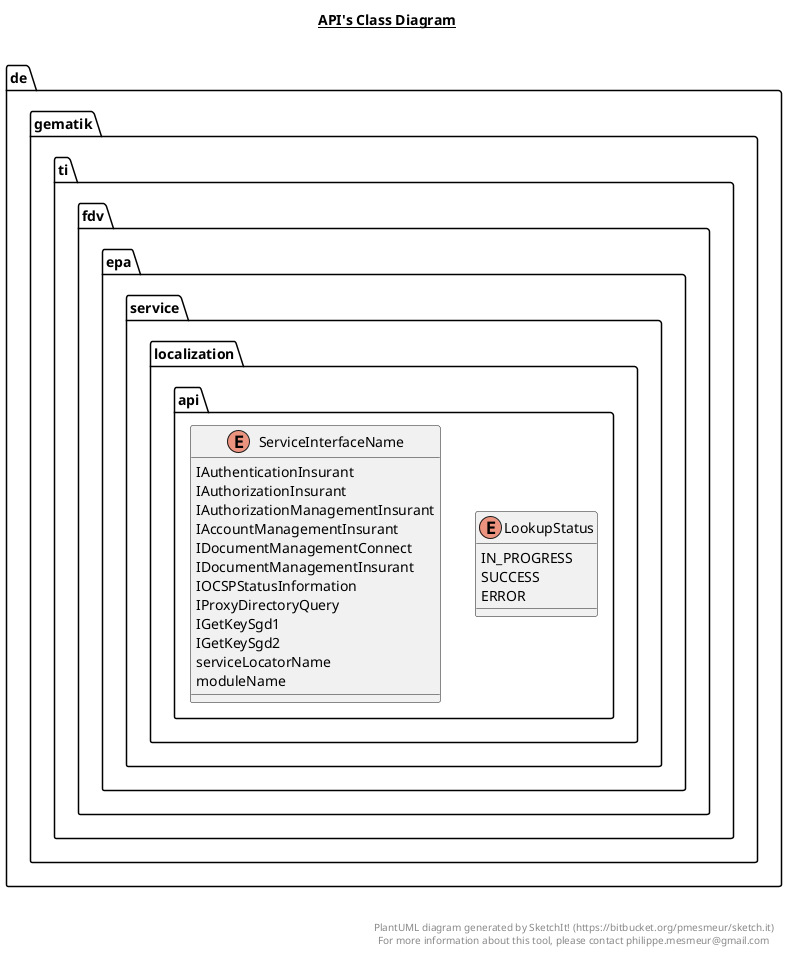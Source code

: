 @startuml

title __API's Class Diagram__\n

  package de.gematik.ti.fdv.epa.service.localization.api {
    enum LookupStatus {
      IN_PROGRESS
      SUCCESS
      ERROR
    }
  }
  

  package de.gematik.ti.fdv.epa.service.localization.api {
    enum ServiceInterfaceName {
      IAuthenticationInsurant
      IAuthorizationInsurant
      IAuthorizationManagementInsurant
      IAccountManagementInsurant
      IDocumentManagementConnect
      IDocumentManagementInsurant
      IOCSPStatusInformation
      IProxyDirectoryQuery
      IGetKeySgd1
      IGetKeySgd2
      serviceLocatorName
      moduleName
    }
  }
  



right footer


PlantUML diagram generated by SketchIt! (https://bitbucket.org/pmesmeur/sketch.it)
For more information about this tool, please contact philippe.mesmeur@gmail.com
endfooter

@enduml

